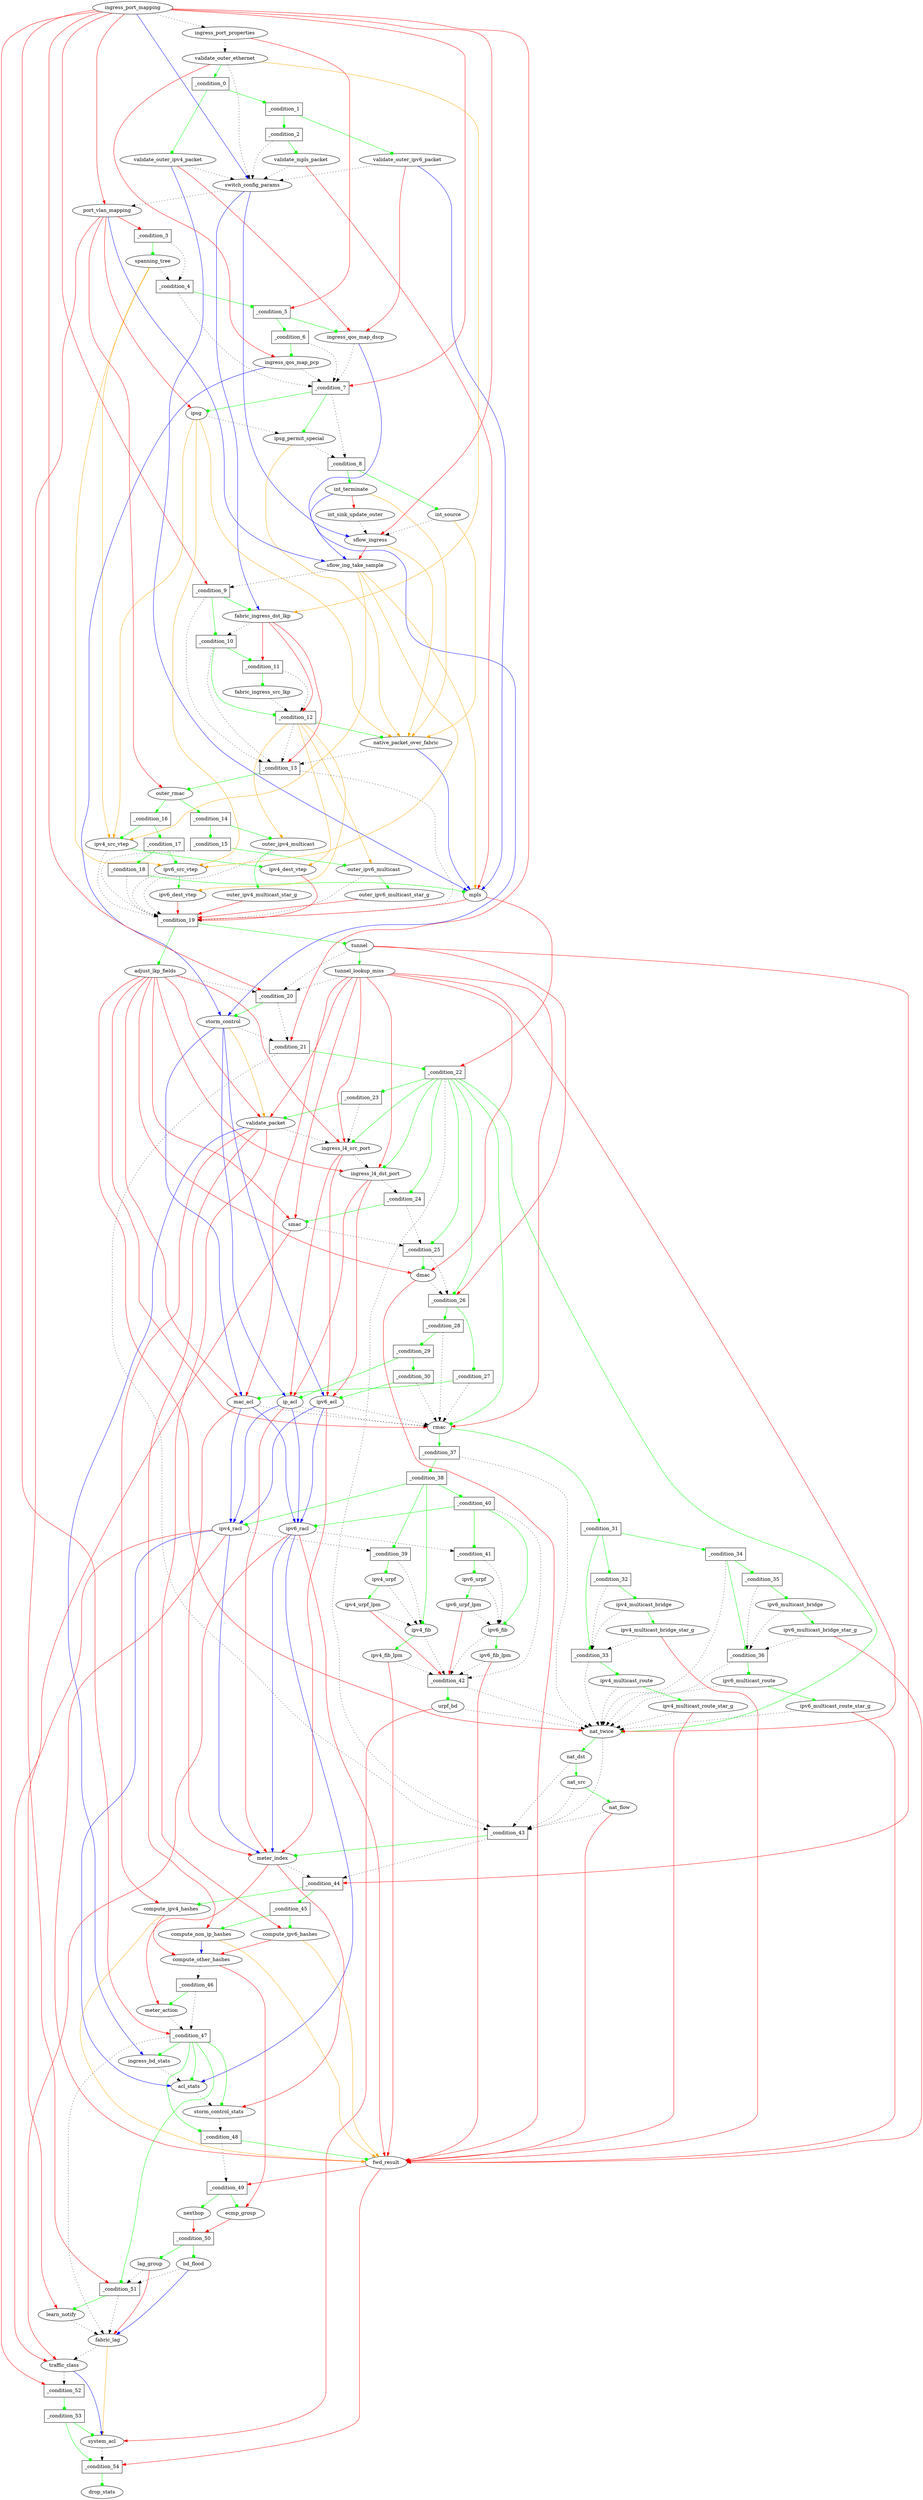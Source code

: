 digraph ingress {
_condition_0 [shape=box label="_condition_0"];
_condition_1 [shape=box label="_condition_1"];
_condition_10 [shape=box label="_condition_10"];
_condition_11 [shape=box label="_condition_11"];
_condition_12 [shape=box label="_condition_12"];
_condition_13 [shape=box label="_condition_13"];
_condition_14 [shape=box label="_condition_14"];
_condition_15 [shape=box label="_condition_15"];
_condition_16 [shape=box label="_condition_16"];
_condition_17 [shape=box label="_condition_17"];
_condition_18 [shape=box label="_condition_18"];
_condition_19 [shape=box label="_condition_19"];
_condition_2 [shape=box label="_condition_2"];
_condition_20 [shape=box label="_condition_20"];
_condition_21 [shape=box label="_condition_21"];
_condition_22 [shape=box label="_condition_22"];
_condition_23 [shape=box label="_condition_23"];
_condition_24 [shape=box label="_condition_24"];
_condition_25 [shape=box label="_condition_25"];
_condition_26 [shape=box label="_condition_26"];
_condition_27 [shape=box label="_condition_27"];
_condition_28 [shape=box label="_condition_28"];
_condition_29 [shape=box label="_condition_29"];
_condition_3 [shape=box label="_condition_3"];
_condition_30 [shape=box label="_condition_30"];
_condition_31 [shape=box label="_condition_31"];
_condition_32 [shape=box label="_condition_32"];
_condition_33 [shape=box label="_condition_33"];
_condition_34 [shape=box label="_condition_34"];
_condition_35 [shape=box label="_condition_35"];
_condition_36 [shape=box label="_condition_36"];
_condition_37 [shape=box label="_condition_37"];
_condition_38 [shape=box label="_condition_38"];
_condition_39 [shape=box label="_condition_39"];
_condition_4 [shape=box label="_condition_4"];
_condition_40 [shape=box label="_condition_40"];
_condition_41 [shape=box label="_condition_41"];
_condition_42 [shape=box label="_condition_42"];
_condition_43 [shape=box label="_condition_43"];
_condition_44 [shape=box label="_condition_44"];
_condition_45 [shape=box label="_condition_45"];
_condition_46 [shape=box label="_condition_46"];
_condition_47 [shape=box label="_condition_47"];
_condition_48 [shape=box label="_condition_48"];
_condition_49 [shape=box label="_condition_49"];
_condition_5 [shape=box label="_condition_5"];
_condition_50 [shape=box label="_condition_50"];
_condition_51 [shape=box label="_condition_51"];
_condition_52 [shape=box label="_condition_52"];
_condition_53 [shape=box label="_condition_53"];
_condition_54 [shape=box label="_condition_54"];
_condition_6 [shape=box label="_condition_6"];
_condition_7 [shape=box label="_condition_7"];
_condition_8 [shape=box label="_condition_8"];
_condition_9 [shape=box label="_condition_9"];
_condition_0 -> _condition_1 [color=green  arrowhead = diamond];
_condition_0 -> validate_outer_ipv4_packet [color=green  arrowhead = dot];
_condition_1 -> _condition_2 [color=green  arrowhead = diamond];
_condition_1 -> validate_outer_ipv6_packet [color=green  arrowhead = dot];
_condition_10 -> _condition_11 [color=green  arrowhead = dot];
_condition_10 -> _condition_12 [color=green  arrowhead = dot];
_condition_10 -> _condition_13 [style=dotted ];
_condition_11 -> _condition_12 [style=dotted ];
_condition_11 -> fabric_ingress_src_lkp [color=green  arrowhead = dot];
_condition_12 -> _condition_13 [style=dotted ];
_condition_12 -> ipv4_dest_vtep [color=orange ];
_condition_12 -> ipv6_dest_vtep [color=orange ];
_condition_12 -> native_packet_over_fabric [color=green  arrowhead = dot];
_condition_12 -> outer_ipv4_multicast [color=orange ];
_condition_12 -> outer_ipv6_multicast [color=orange ];
_condition_13 -> _condition_19 [style=dotted ];
_condition_13 -> outer_rmac [color=green  arrowhead = dot];
_condition_14 -> _condition_15 [color=green  arrowhead = diamond];
_condition_14 -> outer_ipv4_multicast [color=green  arrowhead = dot];
_condition_15 -> _condition_19 [style=dotted ];
_condition_15 -> outer_ipv6_multicast [color=green  arrowhead = dot];
_condition_16 -> _condition_17 [color=green  arrowhead = diamond];
_condition_16 -> ipv4_src_vtep [color=green  arrowhead = dot];
_condition_17 -> _condition_18 [color=green  arrowhead = diamond];
_condition_17 -> ipv6_src_vtep [color=green  arrowhead = dot];
_condition_18 -> _condition_19 [style=dotted ];
_condition_18 -> mpls [color=green  arrowhead = dot];
_condition_19 -> adjust_lkp_fields [color=green  arrowhead = diamond];
_condition_19 -> tunnel [color=green  arrowhead = dot];
_condition_2 -> switch_config_params [style=dotted ];
_condition_2 -> validate_mpls_packet [color=green  arrowhead = dot];
_condition_20 -> _condition_21 [style=dotted ];
_condition_20 -> storm_control [color=green  arrowhead = dot];
_condition_21 -> _condition_22 [color=green  arrowhead = dot];
_condition_21 -> _condition_43 [style=dotted ];
_condition_22 -> _condition_23 [color=green  arrowhead = dot];
_condition_22 -> _condition_24 [color=green  arrowhead = dot];
_condition_22 -> _condition_25 [color=green  arrowhead = dot];
_condition_22 -> _condition_26 [color=green  arrowhead = dot];
_condition_22 -> _condition_43 [style=dotted ];
_condition_22 -> ingress_l4_dst_port [color=green  arrowhead = dot];
_condition_22 -> ingress_l4_src_port [color=green  arrowhead = dot];
_condition_22 -> nat_twice [color=green  arrowhead = dot];
_condition_22 -> rmac [color=green  arrowhead = dot];
_condition_23 -> ingress_l4_src_port [style=dotted ];
_condition_23 -> validate_packet [color=green  arrowhead = dot];
_condition_24 -> _condition_25 [style=dotted ];
_condition_24 -> smac [color=green  arrowhead = dot];
_condition_25 -> _condition_26 [style=dotted ];
_condition_25 -> dmac [color=green  arrowhead = dot];
_condition_26 -> _condition_27 [color=green  arrowhead = dot];
_condition_26 -> _condition_28 [color=green  arrowhead = diamond];
_condition_27 -> mac_acl [color=green  arrowhead = dot];
_condition_27 -> rmac [style=dotted ];
_condition_28 -> _condition_29 [color=green  arrowhead = dot];
_condition_28 -> rmac [style=dotted ];
_condition_29 -> _condition_30 [color=green  arrowhead = diamond];
_condition_29 -> ip_acl [color=green  arrowhead = dot];
_condition_3 -> _condition_4 [style=dotted ];
_condition_3 -> spanning_tree [color=green  arrowhead = dot];
_condition_30 -> ipv6_acl [color=green  arrowhead = dot];
_condition_30 -> rmac [style=dotted ];
_condition_31 -> _condition_32 [color=green  arrowhead = dot];
_condition_31 -> _condition_33 [color=green  arrowhead = dot];
_condition_31 -> _condition_34 [color=green  arrowhead = diamond];
_condition_32 -> _condition_33 [style=dotted ];
_condition_32 -> ipv4_multicast_bridge [color=green  arrowhead = dot];
_condition_33 -> ipv4_multicast_route [color=green  arrowhead = dot];
_condition_33 -> nat_twice [style=dotted ];
_condition_34 -> _condition_35 [color=green  arrowhead = dot];
_condition_34 -> _condition_36 [color=green  arrowhead = dot];
_condition_34 -> nat_twice [style=dotted ];
_condition_35 -> _condition_36 [style=dotted ];
_condition_35 -> ipv6_multicast_bridge [color=green  arrowhead = dot];
_condition_36 -> ipv6_multicast_route [color=green  arrowhead = dot];
_condition_36 -> nat_twice [style=dotted ];
_condition_37 -> _condition_38 [color=green  arrowhead = dot];
_condition_37 -> nat_twice [style=dotted ];
_condition_38 -> _condition_39 [color=green  arrowhead = dot];
_condition_38 -> _condition_40 [color=green  arrowhead = diamond];
_condition_38 -> ipv4_fib [color=green  arrowhead = dot];
_condition_38 -> ipv4_racl [color=green  arrowhead = dot];
_condition_39 -> ipv4_fib [style=dotted ];
_condition_39 -> ipv4_urpf [color=green  arrowhead = dot];
_condition_4 -> _condition_5 [color=green  arrowhead = dot];
_condition_4 -> _condition_7 [style=dotted ];
_condition_40 -> _condition_41 [color=green  arrowhead = dot];
_condition_40 -> _condition_42 [style=dotted ];
_condition_40 -> ipv6_fib [color=green  arrowhead = dot];
_condition_40 -> ipv6_racl [color=green  arrowhead = dot];
_condition_41 -> ipv6_fib [style=dotted ];
_condition_41 -> ipv6_urpf [color=green  arrowhead = dot];
_condition_42 -> nat_twice [style=dotted ];
_condition_42 -> urpf_bd [color=green  arrowhead = dot];
_condition_43 -> _condition_44 [style=dotted ];
_condition_43 -> meter_index [color=green  arrowhead = dot];
_condition_44 -> _condition_45 [color=green  arrowhead = diamond];
_condition_44 -> compute_ipv4_hashes [color=green  arrowhead = dot];
_condition_45 -> compute_ipv6_hashes [color=green  arrowhead = dot];
_condition_45 -> compute_non_ip_hashes [color=green  arrowhead = diamond];
_condition_46 -> _condition_47 [style=dotted ];
_condition_46 -> meter_action [color=green  arrowhead = dot];
_condition_47 -> _condition_48 [color=green  arrowhead = dot];
_condition_47 -> _condition_51 [color=green  arrowhead = dot];
_condition_47 -> acl_stats [color=green  arrowhead = dot];
_condition_47 -> fabric_lag [style=dotted ];
_condition_47 -> ingress_bd_stats [color=green  arrowhead = dot];
_condition_47 -> storm_control_stats [color=green  arrowhead = dot];
_condition_48 -> _condition_49 [style=dotted ];
_condition_48 -> fwd_result [color=green  arrowhead = dot];
_condition_49 -> ecmp_group [color=green  arrowhead = dot];
_condition_49 -> nexthop [color=green  arrowhead = diamond];
_condition_5 -> _condition_6 [color=green  arrowhead = diamond];
_condition_5 -> ingress_qos_map_dscp [color=green  arrowhead = dot];
_condition_50 -> bd_flood [color=green  arrowhead = dot];
_condition_50 -> lag_group [color=green  arrowhead = diamond];
_condition_51 -> fabric_lag [style=dotted ];
_condition_51 -> learn_notify [color=green  arrowhead = dot];
_condition_52 -> _condition_53 [color=green  arrowhead = dot];
_condition_53 -> _condition_54 [color=green  arrowhead = dot];
_condition_53 -> system_acl [color=green  arrowhead = dot];
_condition_54 -> drop_stats [color=green  arrowhead = dot];
_condition_6 -> _condition_7 [style=dotted ];
_condition_6 -> ingress_qos_map_pcp [color=green  arrowhead = dot];
_condition_7 -> _condition_8 [style=dotted ];
_condition_7 -> ipsg [color=green  arrowhead = dot];
_condition_7 -> ipsg_permit_special [color=green  arrowhead = dot];
_condition_8 -> int_source [color=green  arrowhead = dot];
_condition_8 -> int_terminate [color=green  arrowhead = diamond];
_condition_9 -> _condition_10 [color=green  arrowhead = dot];
_condition_9 -> _condition_13 [style=dotted ];
_condition_9 -> fabric_ingress_dst_lkp [color=green  arrowhead = dot];
acl_stats -> storm_control_stats [style=dotted ];
adjust_lkp_fields -> _condition_20 [style=dotted ];
adjust_lkp_fields -> dmac [color=red ];
adjust_lkp_fields -> ingress_l4_dst_port [color=red ];
adjust_lkp_fields -> ingress_l4_src_port [color=red ];
adjust_lkp_fields -> mac_acl [color=red ];
adjust_lkp_fields -> nat_twice [color=red ];
adjust_lkp_fields -> rmac [color=red ];
adjust_lkp_fields -> smac [color=red ];
adjust_lkp_fields -> validate_packet [color=red ];
bd_flood -> _condition_51 [style=dotted ];
bd_flood -> fabric_lag [color=blue ];
compute_ipv4_hashes -> compute_other_hashes [color=red ];
compute_ipv4_hashes -> fwd_result [color=orange ];
compute_ipv6_hashes -> compute_other_hashes [color=red ];
compute_ipv6_hashes -> fwd_result [color=orange ];
compute_non_ip_hashes -> compute_other_hashes [color=blue ];
compute_non_ip_hashes -> fwd_result [color=orange ];
compute_other_hashes -> _condition_46 [style=dotted ];
compute_other_hashes -> ecmp_group [color=red ];
dmac -> _condition_26 [style=dotted ];
dmac -> fwd_result [color=red ];
ecmp_group -> _condition_50 [color=red ];
fabric_ingress_dst_lkp -> _condition_10 [style=dotted ];
fabric_ingress_dst_lkp -> _condition_11 [color=red ];
fabric_ingress_dst_lkp -> _condition_12 [color=red ];
fabric_ingress_dst_lkp -> _condition_13 [color=red ];
fabric_ingress_src_lkp -> _condition_12 [style=dotted ];
fabric_lag -> system_acl [color=orange ];
fabric_lag -> traffic_class [style=dotted ];
fwd_result -> _condition_49 [color=red ];
fwd_result -> _condition_54 [color=red ];
ingress_bd_stats -> acl_stats [style=dotted ];
ingress_l4_dst_port -> _condition_24 [style=dotted ];
ingress_l4_dst_port -> ip_acl [color=red ];
ingress_l4_dst_port -> ipv6_acl [color=red ];
ingress_l4_src_port -> ingress_l4_dst_port [style=dotted ];
ingress_l4_src_port -> ip_acl [color=red ];
ingress_l4_src_port -> ipv6_acl [color=red ];
ingress_port_mapping -> _condition_20 [color=red ];
ingress_port_mapping -> _condition_21 [color=red ];
ingress_port_mapping -> _condition_47 [color=red ];
ingress_port_mapping -> _condition_52 [color=red ];
ingress_port_mapping -> _condition_7 [color=red ];
ingress_port_mapping -> _condition_9 [color=red ];
ingress_port_mapping -> ingress_port_properties [style=dotted ];
ingress_port_mapping -> port_vlan_mapping [color=red ];
ingress_port_mapping -> sflow_ingress [color=red ];
ingress_port_mapping -> switch_config_params [color=blue ];
ingress_port_properties -> _condition_5 [color=red ];
ingress_port_properties -> validate_outer_ethernet [style=dotted ];
ingress_qos_map_dscp -> _condition_7 [style=dotted ];
ingress_qos_map_dscp -> storm_control [color=blue ];
ingress_qos_map_pcp -> _condition_7 [style=dotted ];
ingress_qos_map_pcp -> storm_control [color=blue ];
int_sink_update_outer -> sflow_ingress [style=dotted ];
int_source -> native_packet_over_fabric [color=orange ];
int_source -> sflow_ingress [style=dotted ];
int_terminate -> int_sink_update_outer [color=red ];
int_terminate -> native_packet_over_fabric [color=orange ];
int_terminate -> sflow_ing_take_sample [color=blue ];
ip_acl -> ipv4_racl [color=blue ];
ip_acl -> ipv6_racl [color=blue ];
ip_acl -> meter_index [color=red ];
ip_acl -> rmac [style=dotted ];
ipsg -> ipsg_permit_special [style=dotted ];
ipsg -> ipv4_src_vtep [color=orange ];
ipsg -> ipv6_src_vtep [color=orange ];
ipsg -> native_packet_over_fabric [color=orange ];
ipsg_permit_special -> _condition_8 [style=dotted ];
ipsg_permit_special -> native_packet_over_fabric [color=orange ];
ipv4_dest_vtep -> _condition_19 [color=red ];
ipv4_fib -> _condition_42 [style=dotted ];
ipv4_fib -> ipv4_fib_lpm [color=green ];
ipv4_fib_lpm -> _condition_42 [style=dotted ];
ipv4_fib_lpm -> fwd_result [color=red ];
ipv4_multicast_bridge -> _condition_33 [style=dotted ];
ipv4_multicast_bridge -> ipv4_multicast_bridge_star_g [color=green ];
ipv4_multicast_bridge_star_g -> _condition_33 [style=dotted ];
ipv4_multicast_bridge_star_g -> fwd_result [color=red ];
ipv4_multicast_route -> ipv4_multicast_route_star_g [color=green ];
ipv4_multicast_route -> nat_twice [style=dotted ];
ipv4_multicast_route_star_g -> fwd_result [color=red ];
ipv4_multicast_route_star_g -> nat_twice [style=dotted ];
ipv4_racl -> _condition_39 [style=dotted ];
ipv4_racl -> acl_stats [color=blue ];
ipv4_racl -> fwd_result [color=red ];
ipv4_racl -> meter_index [color=blue ];
ipv4_racl -> traffic_class [color=red ];
ipv4_src_vtep -> _condition_19 [style=dotted ];
ipv4_src_vtep -> ipv4_dest_vtep [color=green ];
ipv4_urpf -> ipv4_fib [style=dotted ];
ipv4_urpf -> ipv4_urpf_lpm [color=green ];
ipv4_urpf_lpm -> _condition_42 [color=red ];
ipv4_urpf_lpm -> ipv4_fib [style=dotted ];
ipv6_acl -> ipv4_racl [color=blue ];
ipv6_acl -> ipv6_racl [color=blue ];
ipv6_acl -> meter_index [color=red ];
ipv6_acl -> rmac [style=dotted ];
ipv6_dest_vtep -> _condition_19 [color=red ];
ipv6_fib -> _condition_42 [style=dotted ];
ipv6_fib -> ipv6_fib_lpm [color=green ];
ipv6_fib_lpm -> _condition_42 [style=dotted ];
ipv6_fib_lpm -> fwd_result [color=red ];
ipv6_multicast_bridge -> _condition_36 [style=dotted ];
ipv6_multicast_bridge -> ipv6_multicast_bridge_star_g [color=green ];
ipv6_multicast_bridge_star_g -> _condition_36 [style=dotted ];
ipv6_multicast_bridge_star_g -> fwd_result [color=red ];
ipv6_multicast_route -> ipv6_multicast_route_star_g [color=green ];
ipv6_multicast_route -> nat_twice [style=dotted ];
ipv6_multicast_route_star_g -> fwd_result [color=red ];
ipv6_multicast_route_star_g -> nat_twice [style=dotted ];
ipv6_racl -> _condition_41 [style=dotted ];
ipv6_racl -> acl_stats [color=blue ];
ipv6_racl -> fwd_result [color=red ];
ipv6_racl -> meter_index [color=blue ];
ipv6_racl -> traffic_class [color=red ];
ipv6_src_vtep -> _condition_19 [style=dotted ];
ipv6_src_vtep -> ipv6_dest_vtep [color=green ];
ipv6_urpf -> ipv6_fib [style=dotted ];
ipv6_urpf -> ipv6_urpf_lpm [color=green ];
ipv6_urpf_lpm -> _condition_42 [color=red ];
ipv6_urpf_lpm -> ipv6_fib [style=dotted ];
lag_group -> _condition_51 [style=dotted ];
lag_group -> fabric_lag [color=red ];
learn_notify -> fabric_lag [style=dotted ];
mac_acl -> ipv4_racl [color=blue ];
mac_acl -> ipv6_racl [color=blue ];
mac_acl -> meter_index [color=red ];
mac_acl -> rmac [style=dotted ];
meter_action -> _condition_47 [style=dotted ];
meter_index -> _condition_44 [style=dotted ];
meter_index -> meter_action [color=red ];
meter_index -> storm_control_stats [color=red ];
mpls -> _condition_19 [color=red ];
mpls -> _condition_22 [color=red ];
nat_dst -> _condition_43 [style=dotted ];
nat_dst -> nat_src [color=green ];
nat_flow -> _condition_43 [style=dotted ];
nat_flow -> fwd_result [color=red ];
nat_src -> _condition_43 [style=dotted ];
nat_src -> nat_flow [color=green ];
nat_twice -> _condition_43 [style=dotted ];
nat_twice -> nat_dst [color=green ];
native_packet_over_fabric -> _condition_13 [style=dotted ];
native_packet_over_fabric -> mpls [color=blue ];
nexthop -> _condition_50 [color=red ];
outer_ipv4_multicast -> _condition_19 [style=dotted ];
outer_ipv4_multicast -> outer_ipv4_multicast_star_g [color=green ];
outer_ipv4_multicast_star_g -> _condition_19 [color=red ];
outer_ipv6_multicast -> _condition_19 [style=dotted ];
outer_ipv6_multicast -> outer_ipv6_multicast_star_g [color=green ];
outer_ipv6_multicast_star_g -> _condition_19 [color=red ];
outer_rmac -> _condition_14 [color=green ];
outer_rmac -> _condition_16 [color=green ];
port_vlan_mapping -> _condition_3 [color=red ];
port_vlan_mapping -> _condition_51 [color=red ];
port_vlan_mapping -> ipsg [color=red ];
port_vlan_mapping -> outer_rmac [color=red ];
port_vlan_mapping -> sflow_ing_take_sample [color=blue ];
rmac -> _condition_31 [color=green ];
rmac -> _condition_37 [color=green ];
sflow_ing_take_sample -> _condition_9 [style=dotted ];
sflow_ing_take_sample -> ipv4_src_vtep [color=orange ];
sflow_ing_take_sample -> ipv6_src_vtep [color=orange ];
sflow_ing_take_sample -> mpls [color=orange ];
sflow_ingress -> native_packet_over_fabric [color=orange ];
sflow_ingress -> sflow_ing_take_sample [color=red ];
smac -> _condition_25 [style=dotted ];
smac -> learn_notify [color=red ];
spanning_tree -> _condition_4 [style=dotted ];
spanning_tree -> ipv4_src_vtep [color=orange ];
spanning_tree -> ipv6_src_vtep [color=orange ];
storm_control -> _condition_21 [style=dotted ];
storm_control -> ip_acl [color=blue ];
storm_control -> ipv6_acl [color=blue ];
storm_control -> mac_acl [color=blue ];
storm_control -> validate_packet [color=orange ];
storm_control_stats -> _condition_48 [style=dotted ];
switch_config_params -> fabric_ingress_dst_lkp [color=blue ];
switch_config_params -> port_vlan_mapping [style=dotted ];
switch_config_params -> sflow_ingress [color=blue ];
system_acl -> _condition_54 [style=dotted ];
traffic_class -> _condition_52 [style=dotted ];
traffic_class -> system_acl [color=blue ];
tunnel -> _condition_20 [style=dotted ];
tunnel -> _condition_26 [color=red ];
tunnel -> _condition_44 [color=red ];
tunnel -> tunnel_lookup_miss [color=green ];
tunnel_lookup_miss -> _condition_20 [style=dotted ];
tunnel_lookup_miss -> dmac [color=red ];
tunnel_lookup_miss -> ingress_l4_dst_port [color=red ];
tunnel_lookup_miss -> ingress_l4_src_port [color=red ];
tunnel_lookup_miss -> mac_acl [color=red ];
tunnel_lookup_miss -> nat_twice [color=red ];
tunnel_lookup_miss -> rmac [color=red ];
tunnel_lookup_miss -> smac [color=red ];
tunnel_lookup_miss -> validate_packet [color=red ];
urpf_bd -> nat_twice [style=dotted ];
urpf_bd -> system_acl [color=red ];
validate_mpls_packet -> mpls [color=red ];
validate_mpls_packet -> switch_config_params [style=dotted ];
validate_outer_ethernet -> _condition_0 [color=green ];
validate_outer_ethernet -> fabric_ingress_dst_lkp [color=orange ];
validate_outer_ethernet -> ingress_qos_map_pcp [color=red ];
validate_outer_ethernet -> switch_config_params [style=dotted ];
validate_outer_ipv4_packet -> ingress_qos_map_dscp [color=red ];
validate_outer_ipv4_packet -> mpls [color=blue ];
validate_outer_ipv4_packet -> switch_config_params [style=dotted ];
validate_outer_ipv6_packet -> ingress_qos_map_dscp [color=red ];
validate_outer_ipv6_packet -> mpls [color=blue ];
validate_outer_ipv6_packet -> switch_config_params [style=dotted ];
validate_packet -> compute_ipv4_hashes [color=red ];
validate_packet -> compute_ipv6_hashes [color=red ];
validate_packet -> compute_non_ip_hashes [color=red ];
validate_packet -> ingress_bd_stats [color=blue ];
validate_packet -> ingress_l4_src_port [style=dotted ];
}
